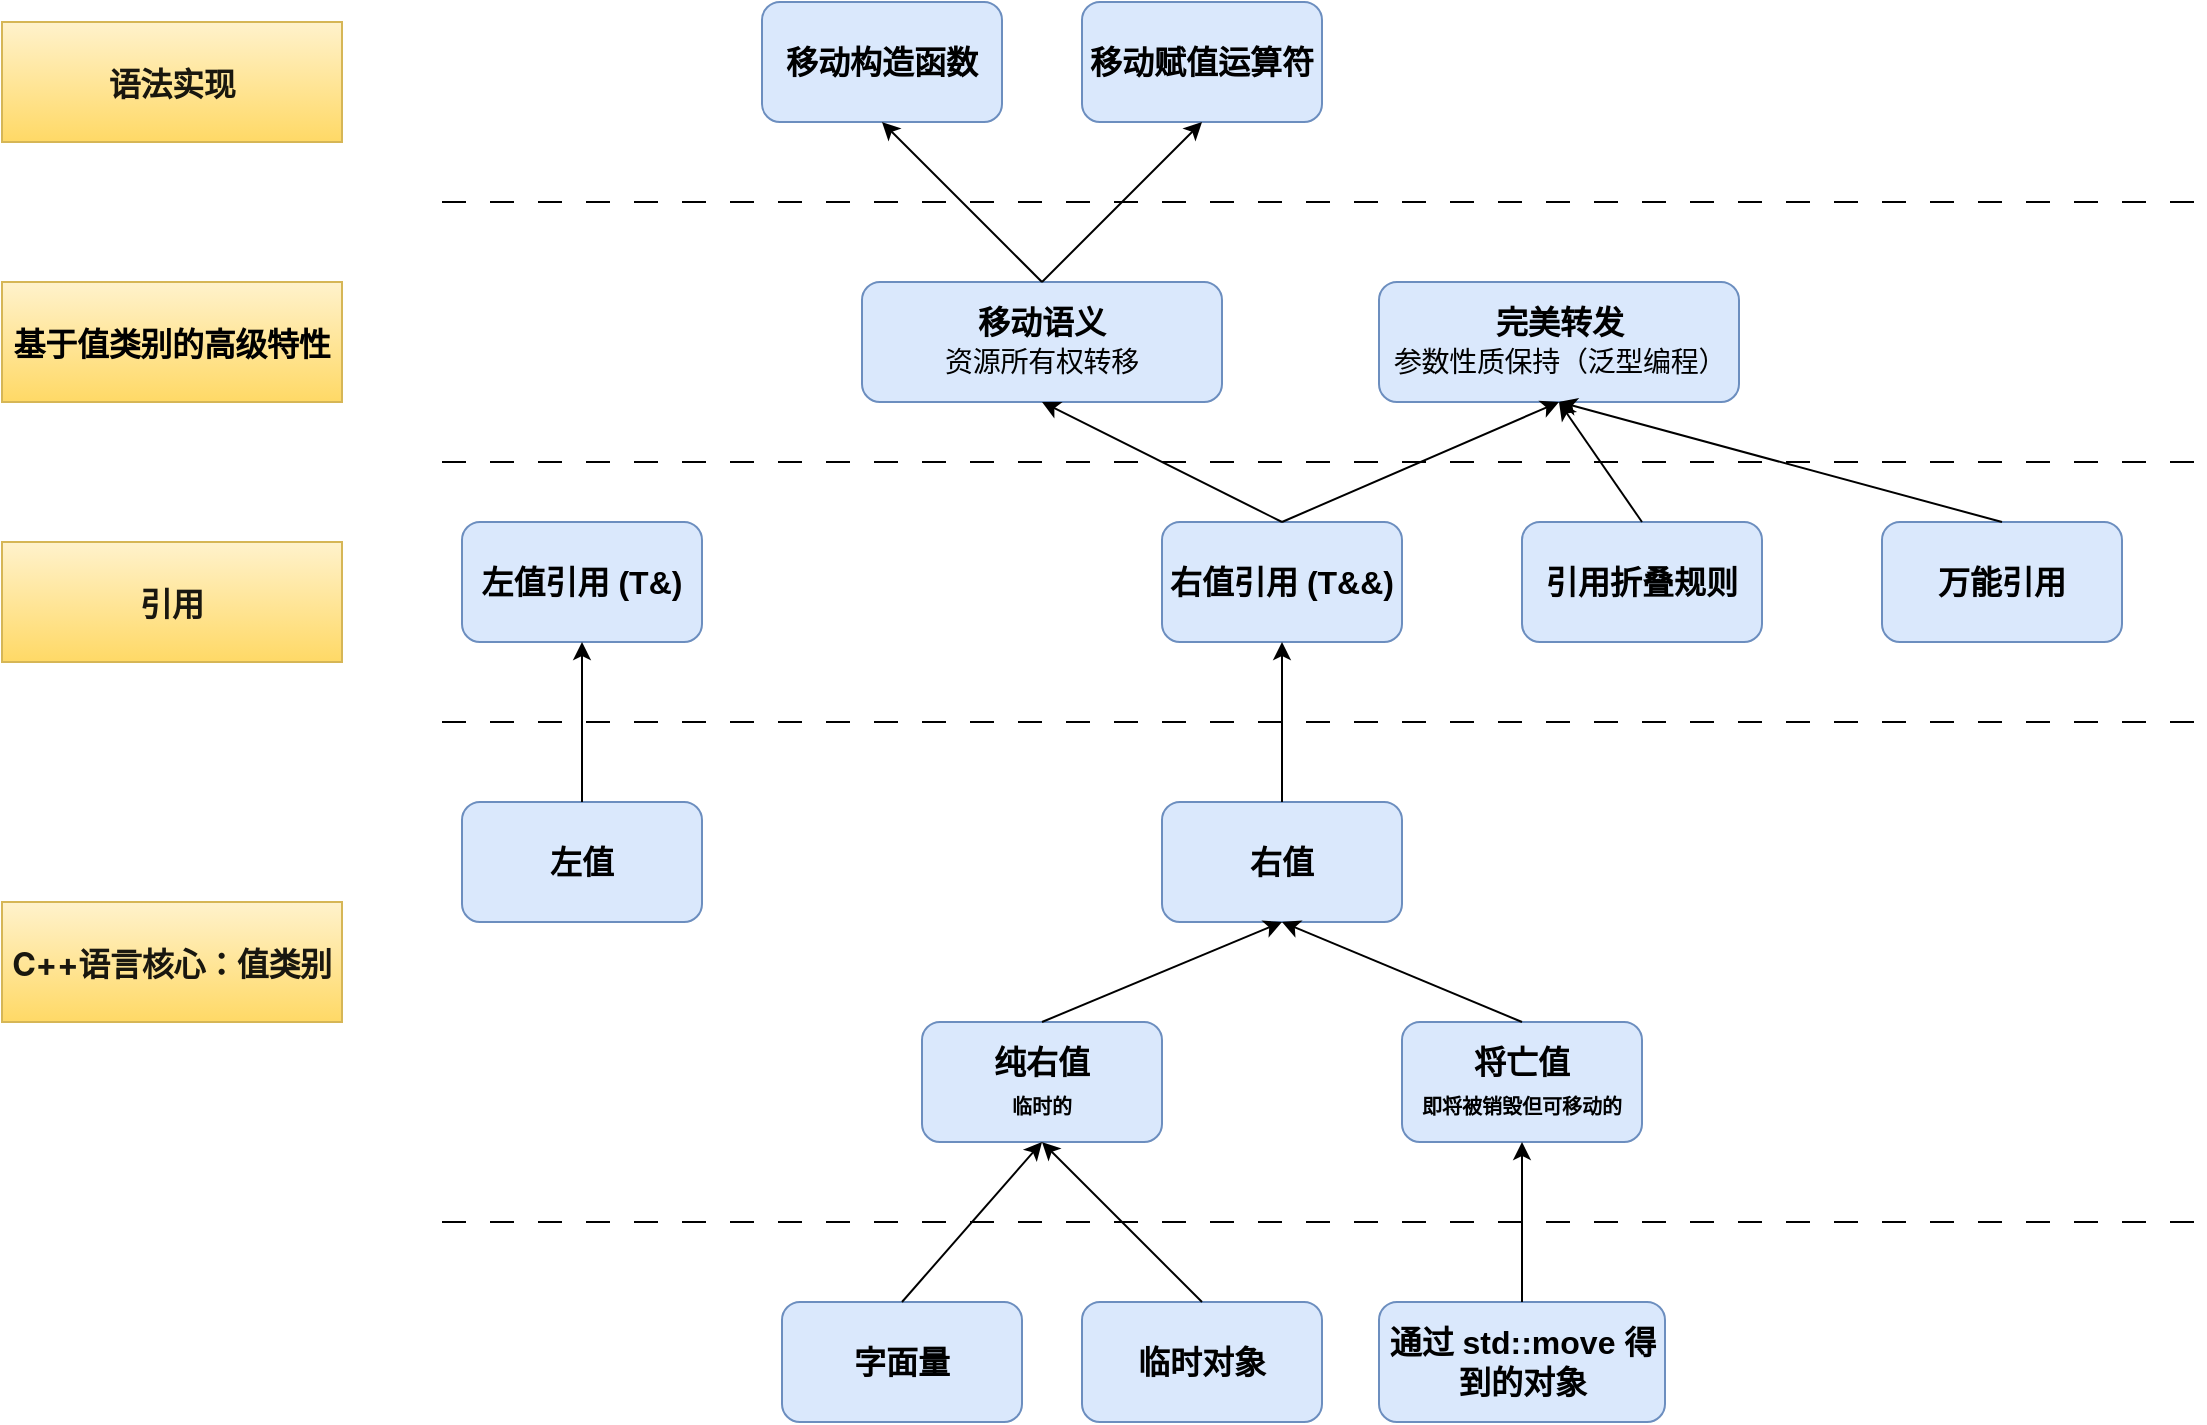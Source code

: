 <mxfile version="28.1.2">
  <diagram name="第 1 页" id="nJH9qGkchorVnbPcMWSl">
    <mxGraphModel dx="1751" dy="1249" grid="1" gridSize="10" guides="1" tooltips="1" connect="1" arrows="1" fold="1" page="0" pageScale="1" pageWidth="827" pageHeight="1169" math="0" shadow="0">
      <root>
        <mxCell id="0" />
        <mxCell id="1" parent="0" />
        <mxCell id="wIsJc7n_yPizJER-kU21-1" value="左值" style="rounded=1;whiteSpace=wrap;html=1;fillColor=#dae8fc;strokeColor=#6c8ebf;fontSize=16;fontStyle=1" vertex="1" parent="1">
          <mxGeometry x="130" y="300" width="120" height="60" as="geometry" />
        </mxCell>
        <mxCell id="wIsJc7n_yPizJER-kU21-2" value="右值" style="rounded=1;whiteSpace=wrap;html=1;fillColor=#dae8fc;strokeColor=#6c8ebf;fontSize=16;fontStyle=1" vertex="1" parent="1">
          <mxGeometry x="480" y="300" width="120" height="60" as="geometry" />
        </mxCell>
        <mxCell id="wIsJc7n_yPizJER-kU21-3" value="将亡值&lt;div&gt;&lt;font style=&quot;font-size: 10px;&quot;&gt;即将被销毁但可移动的&lt;/font&gt;&lt;/div&gt;" style="rounded=1;whiteSpace=wrap;html=1;fillColor=#dae8fc;strokeColor=#6c8ebf;fontSize=16;fontStyle=1" vertex="1" parent="1">
          <mxGeometry x="600" y="410" width="120" height="60" as="geometry" />
        </mxCell>
        <mxCell id="wIsJc7n_yPizJER-kU21-4" value="纯右值&lt;br&gt;&lt;font style=&quot;font-size: 10px;&quot;&gt;临时的&lt;/font&gt;" style="rounded=1;whiteSpace=wrap;html=1;fillColor=#dae8fc;strokeColor=#6c8ebf;fontSize=16;fontStyle=1" vertex="1" parent="1">
          <mxGeometry x="360" y="410" width="120" height="60" as="geometry" />
        </mxCell>
        <mxCell id="wIsJc7n_yPizJER-kU21-5" value="&lt;h3 style=&quot;border: 0px; font-variant-numeric: inherit; font-variant-east-asian: inherit; font-variant-alternates: inherit; font-variant-position: inherit; font-variant-emoji: inherit; font-stretch: inherit; font-size: 16px; line-height: 1.25; font-family: &amp;quot;PingFang SC&amp;quot;, -apple-system, &amp;quot;system-ui&amp;quot;, &amp;quot;Segoe UI&amp;quot;, Roboto, Ubuntu, &amp;quot;Helvetica Neue&amp;quot;, Helvetica, Arial, &amp;quot;Hiragino Sans GB&amp;quot;, &amp;quot;Microsoft YaHei UI&amp;quot;, &amp;quot;Microsoft YaHei&amp;quot;, &amp;quot;Source Han Sans CN&amp;quot;, sans-serif; font-optical-sizing: inherit; font-size-adjust: inherit; font-kerning: inherit; font-feature-settings: inherit; font-variation-settings: inherit; margin: 16px 0px; padding: 0px; vertical-align: baseline; color: rgba(0, 0, 0, 0.9); letter-spacing: -0.16px; text-align: start;&quot;&gt;&lt;span style=&quot;border: 0px; font-style: inherit; font-variant: inherit; font-stretch: inherit; font-size: inherit; line-height: inherit; font-family: inherit; font-optical-sizing: inherit; font-size-adjust: inherit; font-kerning: inherit; font-feature-settings: inherit; font-variation-settings: inherit; margin: 0px; padding: 0px; vertical-align: baseline;&quot;&gt;C++语言核心：值类别&lt;/span&gt;&lt;/h3&gt;" style="text;html=1;align=center;verticalAlign=middle;whiteSpace=wrap;rounded=0;fillColor=#fff2cc;strokeColor=#d6b656;gradientColor=#ffd966;" vertex="1" parent="1">
          <mxGeometry x="-100" y="350" width="170" height="60" as="geometry" />
        </mxCell>
        <mxCell id="wIsJc7n_yPizJER-kU21-6" value="" style="endArrow=none;html=1;rounded=0;dashed=1;dashPattern=12 12;" edge="1" parent="1">
          <mxGeometry width="50" height="50" relative="1" as="geometry">
            <mxPoint x="120" y="260" as="sourcePoint" />
            <mxPoint x="1000" y="260" as="targetPoint" />
          </mxGeometry>
        </mxCell>
        <mxCell id="wIsJc7n_yPizJER-kU21-7" value="左值引用 (T&amp;amp;)" style="rounded=1;whiteSpace=wrap;html=1;fillColor=#dae8fc;strokeColor=#6c8ebf;fontSize=16;fontStyle=1" vertex="1" parent="1">
          <mxGeometry x="130" y="160" width="120" height="60" as="geometry" />
        </mxCell>
        <mxCell id="wIsJc7n_yPizJER-kU21-8" value="右值引用 (T&amp;amp;&amp;amp;)" style="rounded=1;whiteSpace=wrap;html=1;fillColor=#dae8fc;strokeColor=#6c8ebf;fontSize=16;fontStyle=1" vertex="1" parent="1">
          <mxGeometry x="480" y="160" width="120" height="60" as="geometry" />
        </mxCell>
        <mxCell id="wIsJc7n_yPizJER-kU21-9" value="完美转发&lt;br&gt;&lt;span style=&quot;font-family: ui-monospace, SFMono-Regular, &amp;quot;SF Mono&amp;quot;, Menlo, Consolas, &amp;quot;Liberation Mono&amp;quot;, monospace; font-size: 14px; font-weight: 400; letter-spacing: -0.16px; text-align: left; white-space: pre;&quot;&gt;参数性质保持（&lt;/span&gt;&lt;span style=&quot;font-family: ui-monospace, SFMono-Regular, &amp;quot;SF Mono&amp;quot;, Menlo, Consolas, &amp;quot;Liberation Mono&amp;quot;, monospace; font-size: 14px; font-weight: 400; letter-spacing: -0.16px; text-align: left; white-space: pre;&quot;&gt;泛型编程&lt;/span&gt;&lt;span style=&quot;font-family: ui-monospace, SFMono-Regular, &amp;quot;SF Mono&amp;quot;, Menlo, Consolas, &amp;quot;Liberation Mono&amp;quot;, monospace; font-size: 14px; font-weight: 400; letter-spacing: -0.16px; text-align: left; white-space: pre;&quot;&gt;）&lt;/span&gt;" style="rounded=1;whiteSpace=wrap;html=1;fillColor=#dae8fc;strokeColor=#6c8ebf;fontSize=16;fontStyle=1" vertex="1" parent="1">
          <mxGeometry x="588.5" y="40" width="180" height="60" as="geometry" />
        </mxCell>
        <mxCell id="wIsJc7n_yPizJER-kU21-10" value="移动语义&lt;br&gt;&lt;span style=&quot;font-family: ui-monospace, SFMono-Regular, &amp;quot;SF Mono&amp;quot;, Menlo, Consolas, &amp;quot;Liberation Mono&amp;quot;, monospace; font-size: 14px; font-weight: 400; letter-spacing: -0.16px; text-align: left; white-space: pre;&quot;&gt;资源所有权转移&lt;/span&gt;" style="rounded=1;whiteSpace=wrap;html=1;fillColor=#dae8fc;strokeColor=#6c8ebf;fontSize=16;fontStyle=1" vertex="1" parent="1">
          <mxGeometry x="330" y="40" width="180" height="60" as="geometry" />
        </mxCell>
        <mxCell id="wIsJc7n_yPizJER-kU21-14" value="临时对象" style="rounded=1;whiteSpace=wrap;html=1;fillColor=#dae8fc;strokeColor=#6c8ebf;fontSize=16;fontStyle=1" vertex="1" parent="1">
          <mxGeometry x="440" y="550" width="120" height="60" as="geometry" />
        </mxCell>
        <mxCell id="wIsJc7n_yPizJER-kU21-15" value="字面量" style="rounded=1;whiteSpace=wrap;html=1;fillColor=#dae8fc;strokeColor=#6c8ebf;fontSize=16;fontStyle=1" vertex="1" parent="1">
          <mxGeometry x="290" y="550" width="120" height="60" as="geometry" />
        </mxCell>
        <mxCell id="wIsJc7n_yPizJER-kU21-16" value="" style="endArrow=classic;html=1;rounded=0;exitX=0.5;exitY=0;exitDx=0;exitDy=0;fontSize=16;fontStyle=1;entryX=0.5;entryY=1;entryDx=0;entryDy=0;" edge="1" parent="1" source="wIsJc7n_yPizJER-kU21-15" target="wIsJc7n_yPizJER-kU21-4">
          <mxGeometry width="50" height="50" relative="1" as="geometry">
            <mxPoint x="410" y="490" as="sourcePoint" />
            <mxPoint x="410" y="580" as="targetPoint" />
          </mxGeometry>
        </mxCell>
        <mxCell id="wIsJc7n_yPizJER-kU21-18" value="" style="endArrow=classic;html=1;rounded=0;exitX=0.5;exitY=0;exitDx=0;exitDy=0;fontSize=16;fontStyle=1;entryX=0.5;entryY=1;entryDx=0;entryDy=0;" edge="1" parent="1" source="wIsJc7n_yPizJER-kU21-14" target="wIsJc7n_yPizJER-kU21-4">
          <mxGeometry width="50" height="50" relative="1" as="geometry">
            <mxPoint x="530" y="610" as="sourcePoint" />
            <mxPoint x="840" y="490" as="targetPoint" />
          </mxGeometry>
        </mxCell>
        <mxCell id="wIsJc7n_yPizJER-kU21-19" value="" style="endArrow=classic;html=1;rounded=0;entryX=0.5;entryY=1;entryDx=0;entryDy=0;exitX=0.5;exitY=0;exitDx=0;exitDy=0;" edge="1" parent="1" source="wIsJc7n_yPizJER-kU21-2" target="wIsJc7n_yPizJER-kU21-8">
          <mxGeometry width="50" height="50" relative="1" as="geometry">
            <mxPoint x="360" y="570" as="sourcePoint" />
            <mxPoint x="380" y="410" as="targetPoint" />
          </mxGeometry>
        </mxCell>
        <mxCell id="wIsJc7n_yPizJER-kU21-20" value="" style="endArrow=classic;html=1;rounded=0;entryX=0.5;entryY=1;entryDx=0;entryDy=0;exitX=0.5;exitY=0;exitDx=0;exitDy=0;" edge="1" parent="1" source="wIsJc7n_yPizJER-kU21-8" target="wIsJc7n_yPizJER-kU21-10">
          <mxGeometry width="50" height="50" relative="1" as="geometry">
            <mxPoint x="720" y="250" as="sourcePoint" />
            <mxPoint x="890" y="190" as="targetPoint" />
          </mxGeometry>
        </mxCell>
        <mxCell id="wIsJc7n_yPizJER-kU21-21" value="" style="endArrow=classic;html=1;rounded=0;entryX=0.5;entryY=1;entryDx=0;entryDy=0;exitX=0.5;exitY=0;exitDx=0;exitDy=0;" edge="1" parent="1" source="wIsJc7n_yPizJER-kU21-8" target="wIsJc7n_yPizJER-kU21-9">
          <mxGeometry width="50" height="50" relative="1" as="geometry">
            <mxPoint x="770" y="230" as="sourcePoint" />
            <mxPoint x="680" y="170" as="targetPoint" />
          </mxGeometry>
        </mxCell>
        <mxCell id="wIsJc7n_yPizJER-kU21-22" value="" style="endArrow=none;html=1;rounded=0;dashed=1;dashPattern=12 12;" edge="1" parent="1">
          <mxGeometry width="50" height="50" relative="1" as="geometry">
            <mxPoint x="120" y="130" as="sourcePoint" />
            <mxPoint x="1000" y="130" as="targetPoint" />
          </mxGeometry>
        </mxCell>
        <mxCell id="wIsJc7n_yPizJER-kU21-23" value="&lt;h3 style=&quot;border: 0px; font-variant-numeric: inherit; font-variant-east-asian: inherit; font-variant-alternates: inherit; font-variant-position: inherit; font-variant-emoji: inherit; font-stretch: inherit; font-size: 16px; line-height: 1.25; font-family: &amp;quot;PingFang SC&amp;quot;, -apple-system, &amp;quot;system-ui&amp;quot;, &amp;quot;Segoe UI&amp;quot;, Roboto, Ubuntu, &amp;quot;Helvetica Neue&amp;quot;, Helvetica, Arial, &amp;quot;Hiragino Sans GB&amp;quot;, &amp;quot;Microsoft YaHei UI&amp;quot;, &amp;quot;Microsoft YaHei&amp;quot;, &amp;quot;Source Han Sans CN&amp;quot;, sans-serif; font-optical-sizing: inherit; font-size-adjust: inherit; font-kerning: inherit; font-feature-settings: inherit; font-variation-settings: inherit; margin: 16px 0px; padding: 0px; vertical-align: baseline; color: rgba(0, 0, 0, 0.9); letter-spacing: -0.16px; text-align: start;&quot;&gt;&lt;span&gt;引用&lt;/span&gt;&lt;/h3&gt;" style="text;html=1;align=center;verticalAlign=middle;whiteSpace=wrap;rounded=0;fillColor=#fff2cc;strokeColor=#d6b656;gradientColor=#ffd966;" vertex="1" parent="1">
          <mxGeometry x="-100" y="170" width="170" height="60" as="geometry" />
        </mxCell>
        <mxCell id="wIsJc7n_yPizJER-kU21-24" value="" style="endArrow=classic;html=1;rounded=0;entryX=0.5;entryY=1;entryDx=0;entryDy=0;exitX=0.5;exitY=0;exitDx=0;exitDy=0;" edge="1" parent="1" source="wIsJc7n_yPizJER-kU21-1" target="wIsJc7n_yPizJER-kU21-7">
          <mxGeometry width="50" height="50" relative="1" as="geometry">
            <mxPoint x="440" y="290" as="sourcePoint" />
            <mxPoint x="610" y="230" as="targetPoint" />
          </mxGeometry>
        </mxCell>
        <mxCell id="wIsJc7n_yPizJER-kU21-25" value="" style="endArrow=none;html=1;rounded=0;dashed=1;dashPattern=12 12;" edge="1" parent="1">
          <mxGeometry width="50" height="50" relative="1" as="geometry">
            <mxPoint x="120" as="sourcePoint" />
            <mxPoint x="1000" as="targetPoint" />
          </mxGeometry>
        </mxCell>
        <mxCell id="wIsJc7n_yPizJER-kU21-26" value="移动构造函数" style="rounded=1;whiteSpace=wrap;html=1;fillColor=#dae8fc;strokeColor=#6c8ebf;fontSize=16;fontStyle=1" vertex="1" parent="1">
          <mxGeometry x="280" y="-100" width="120" height="60" as="geometry" />
        </mxCell>
        <mxCell id="wIsJc7n_yPizJER-kU21-27" value="移动赋值运算符" style="rounded=1;whiteSpace=wrap;html=1;fillColor=#dae8fc;strokeColor=#6c8ebf;fontSize=16;fontStyle=1" vertex="1" parent="1">
          <mxGeometry x="440" y="-100" width="120" height="60" as="geometry" />
        </mxCell>
        <mxCell id="wIsJc7n_yPizJER-kU21-28" value="" style="endArrow=classic;html=1;rounded=0;entryX=0.5;entryY=1;entryDx=0;entryDy=0;exitX=0.5;exitY=0;exitDx=0;exitDy=0;" edge="1" parent="1" source="wIsJc7n_yPizJER-kU21-10" target="wIsJc7n_yPizJER-kU21-26">
          <mxGeometry width="50" height="50" relative="1" as="geometry">
            <mxPoint x="560" y="180" as="sourcePoint" />
            <mxPoint x="470" y="120" as="targetPoint" />
          </mxGeometry>
        </mxCell>
        <mxCell id="wIsJc7n_yPizJER-kU21-29" value="" style="endArrow=classic;html=1;rounded=0;entryX=0.5;entryY=1;entryDx=0;entryDy=0;exitX=0.5;exitY=0;exitDx=0;exitDy=0;" edge="1" parent="1" source="wIsJc7n_yPizJER-kU21-10" target="wIsJc7n_yPizJER-kU21-27">
          <mxGeometry width="50" height="50" relative="1" as="geometry">
            <mxPoint x="720" y="120" as="sourcePoint" />
            <mxPoint x="610" y="40" as="targetPoint" />
          </mxGeometry>
        </mxCell>
        <mxCell id="wIsJc7n_yPizJER-kU21-30" value="&lt;h3 style=&quot;border: 0px; font-variant-numeric: inherit; font-variant-east-asian: inherit; font-variant-alternates: inherit; font-variant-position: inherit; font-variant-emoji: inherit; font-stretch: inherit; font-size: 16px; line-height: 1.25; font-family: &amp;quot;PingFang SC&amp;quot;, -apple-system, &amp;quot;system-ui&amp;quot;, &amp;quot;Segoe UI&amp;quot;, Roboto, Ubuntu, &amp;quot;Helvetica Neue&amp;quot;, Helvetica, Arial, &amp;quot;Hiragino Sans GB&amp;quot;, &amp;quot;Microsoft YaHei UI&amp;quot;, &amp;quot;Microsoft YaHei&amp;quot;, &amp;quot;Source Han Sans CN&amp;quot;, sans-serif; font-optical-sizing: inherit; font-size-adjust: inherit; font-kerning: inherit; font-feature-settings: inherit; font-variation-settings: inherit; margin: 16px 0px; padding: 0px; vertical-align: baseline; color: rgba(0, 0, 0, 0.9); letter-spacing: -0.16px; text-align: start;&quot;&gt;&lt;span style=&quot;color: rgb(0, 0, 0); letter-spacing: -0.16px;&quot;&gt;基于值类别的高级特性&lt;/span&gt;&lt;/h3&gt;" style="text;html=1;align=center;verticalAlign=middle;whiteSpace=wrap;rounded=0;fillColor=#fff2cc;strokeColor=#d6b656;fontStyle=1;gradientColor=#ffd966;" vertex="1" parent="1">
          <mxGeometry x="-100" y="40" width="170" height="60" as="geometry" />
        </mxCell>
        <mxCell id="wIsJc7n_yPizJER-kU21-31" value="&lt;h3 style=&quot;border: 0px; font-variant-numeric: inherit; font-variant-east-asian: inherit; font-variant-alternates: inherit; font-variant-position: inherit; font-variant-emoji: inherit; font-stretch: inherit; font-size: 16px; line-height: 1.25; font-family: &amp;quot;PingFang SC&amp;quot;, -apple-system, &amp;quot;system-ui&amp;quot;, &amp;quot;Segoe UI&amp;quot;, Roboto, Ubuntu, &amp;quot;Helvetica Neue&amp;quot;, Helvetica, Arial, &amp;quot;Hiragino Sans GB&amp;quot;, &amp;quot;Microsoft YaHei UI&amp;quot;, &amp;quot;Microsoft YaHei&amp;quot;, &amp;quot;Source Han Sans CN&amp;quot;, sans-serif; font-optical-sizing: inherit; font-size-adjust: inherit; font-kerning: inherit; font-feature-settings: inherit; font-variation-settings: inherit; margin: 16px 0px; padding: 0px; vertical-align: baseline; color: rgba(0, 0, 0, 0.9); letter-spacing: -0.16px; text-align: start;&quot;&gt;&lt;span&gt;语法实现&lt;/span&gt;&lt;/h3&gt;" style="text;html=1;align=center;verticalAlign=middle;whiteSpace=wrap;rounded=0;fillColor=#fff2cc;strokeColor=#d6b656;gradientColor=#ffd966;" vertex="1" parent="1">
          <mxGeometry x="-100" y="-90" width="170" height="60" as="geometry" />
        </mxCell>
        <mxCell id="wIsJc7n_yPizJER-kU21-35" value="引用折叠规则" style="rounded=1;whiteSpace=wrap;html=1;fillColor=#dae8fc;strokeColor=#6c8ebf;fontSize=16;fontStyle=1" vertex="1" parent="1">
          <mxGeometry x="660" y="160" width="120" height="60" as="geometry" />
        </mxCell>
        <mxCell id="wIsJc7n_yPizJER-kU21-36" value="万能引用" style="rounded=1;whiteSpace=wrap;html=1;fillColor=#dae8fc;strokeColor=#6c8ebf;fontSize=16;fontStyle=1" vertex="1" parent="1">
          <mxGeometry x="840" y="160" width="120" height="60" as="geometry" />
        </mxCell>
        <mxCell id="wIsJc7n_yPizJER-kU21-37" value="" style="endArrow=classic;html=1;rounded=0;entryX=0.5;entryY=1;entryDx=0;entryDy=0;exitX=0.5;exitY=0;exitDx=0;exitDy=0;" edge="1" parent="1" source="wIsJc7n_yPizJER-kU21-35" target="wIsJc7n_yPizJER-kU21-9">
          <mxGeometry width="50" height="50" relative="1" as="geometry">
            <mxPoint x="840" y="160" as="sourcePoint" />
            <mxPoint x="940" y="100" as="targetPoint" />
          </mxGeometry>
        </mxCell>
        <mxCell id="wIsJc7n_yPizJER-kU21-38" value="" style="endArrow=classic;html=1;rounded=0;entryX=0.5;entryY=1;entryDx=0;entryDy=0;exitX=0.5;exitY=0;exitDx=0;exitDy=0;" edge="1" parent="1" source="wIsJc7n_yPizJER-kU21-36" target="wIsJc7n_yPizJER-kU21-9">
          <mxGeometry width="50" height="50" relative="1" as="geometry">
            <mxPoint x="960" y="160" as="sourcePoint" />
            <mxPoint x="880" y="100" as="targetPoint" />
          </mxGeometry>
        </mxCell>
        <mxCell id="wIsJc7n_yPizJER-kU21-39" value="" style="endArrow=none;html=1;rounded=0;dashed=1;dashPattern=12 12;" edge="1" parent="1">
          <mxGeometry width="50" height="50" relative="1" as="geometry">
            <mxPoint x="120" y="510" as="sourcePoint" />
            <mxPoint x="1000" y="510" as="targetPoint" />
          </mxGeometry>
        </mxCell>
        <mxCell id="wIsJc7n_yPizJER-kU21-40" value="" style="endArrow=classic;html=1;rounded=0;entryX=0.5;entryY=1;entryDx=0;entryDy=0;exitX=0.5;exitY=0;exitDx=0;exitDy=0;" edge="1" parent="1" source="wIsJc7n_yPizJER-kU21-3" target="wIsJc7n_yPizJER-kU21-2">
          <mxGeometry width="50" height="50" relative="1" as="geometry">
            <mxPoint x="510" y="470" as="sourcePoint" />
            <mxPoint x="560" y="420" as="targetPoint" />
          </mxGeometry>
        </mxCell>
        <mxCell id="wIsJc7n_yPizJER-kU21-41" value="" style="endArrow=classic;html=1;rounded=0;entryX=0.5;entryY=1;entryDx=0;entryDy=0;exitX=0.5;exitY=0;exitDx=0;exitDy=0;" edge="1" parent="1" source="wIsJc7n_yPizJER-kU21-4" target="wIsJc7n_yPizJER-kU21-2">
          <mxGeometry width="50" height="50" relative="1" as="geometry">
            <mxPoint x="740" y="430" as="sourcePoint" />
            <mxPoint x="830" y="380" as="targetPoint" />
          </mxGeometry>
        </mxCell>
        <mxCell id="wIsJc7n_yPizJER-kU21-42" value="通过 std::move 得到的对象" style="rounded=1;whiteSpace=wrap;html=1;fillColor=#dae8fc;strokeColor=#6c8ebf;fontSize=16;fontStyle=1" vertex="1" parent="1">
          <mxGeometry x="588.5" y="550" width="143" height="60" as="geometry" />
        </mxCell>
        <mxCell id="wIsJc7n_yPizJER-kU21-43" value="" style="endArrow=classic;html=1;rounded=0;entryX=0.5;entryY=1;entryDx=0;entryDy=0;exitX=0.5;exitY=0;exitDx=0;exitDy=0;" edge="1" parent="1" source="wIsJc7n_yPizJER-kU21-42" target="wIsJc7n_yPizJER-kU21-3">
          <mxGeometry width="50" height="50" relative="1" as="geometry">
            <mxPoint x="510" y="470" as="sourcePoint" />
            <mxPoint x="560" y="420" as="targetPoint" />
          </mxGeometry>
        </mxCell>
      </root>
    </mxGraphModel>
  </diagram>
</mxfile>
